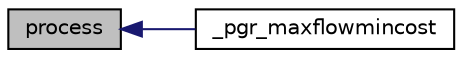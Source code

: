 digraph "process"
{
  edge [fontname="Helvetica",fontsize="10",labelfontname="Helvetica",labelfontsize="10"];
  node [fontname="Helvetica",fontsize="10",shape=record];
  rankdir="LR";
  Node88 [label="process",height=0.2,width=0.4,color="black", fillcolor="grey75", style="filled", fontcolor="black"];
  Node88 -> Node89 [dir="back",color="midnightblue",fontsize="10",style="solid",fontname="Helvetica"];
  Node89 [label="_pgr_maxflowmincost",height=0.2,width=0.4,color="black", fillcolor="white", style="filled",URL="$minCostMaxFlow_8c.html#a1b5a15895ca882cf9ddc32a30dda0d97",tooltip="postgres_connection.h "];
}
